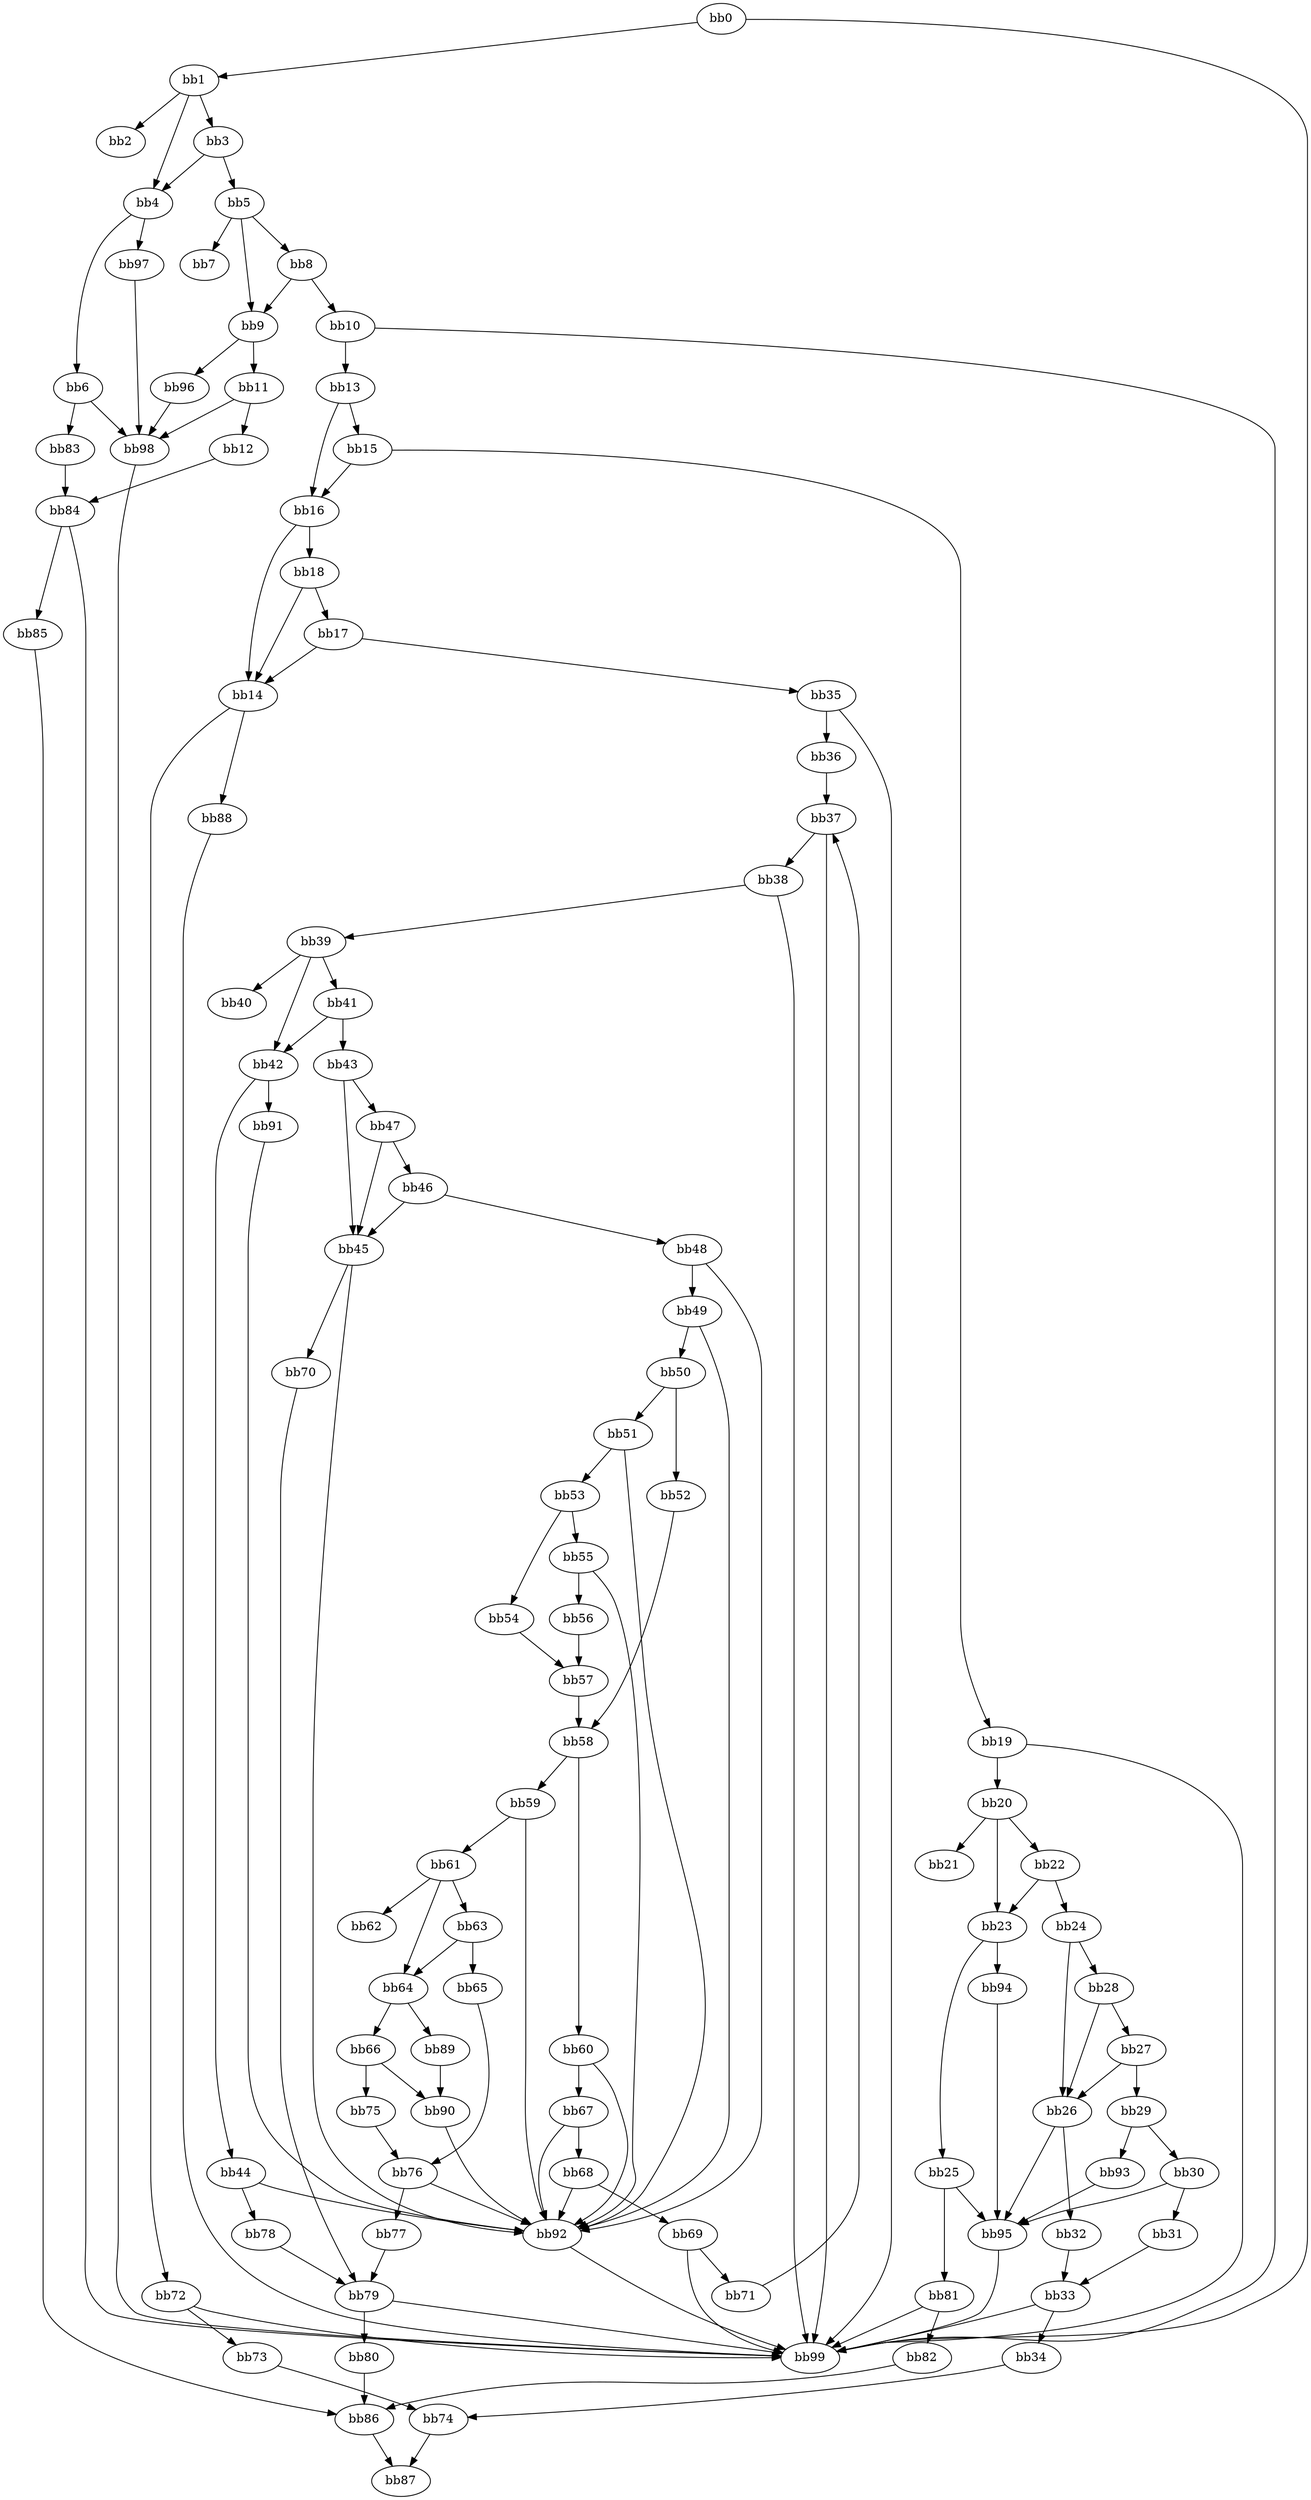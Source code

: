 digraph {
    0 [ label = "bb0\l" ]
    1 [ label = "bb1\l" ]
    2 [ label = "bb2\l" ]
    3 [ label = "bb3\l" ]
    4 [ label = "bb4\l" ]
    5 [ label = "bb5\l" ]
    6 [ label = "bb6\l" ]
    7 [ label = "bb7\l" ]
    8 [ label = "bb8\l" ]
    9 [ label = "bb9\l" ]
    10 [ label = "bb10\l" ]
    11 [ label = "bb11\l" ]
    12 [ label = "bb12\l" ]
    13 [ label = "bb13\l" ]
    14 [ label = "bb14\l" ]
    15 [ label = "bb15\l" ]
    16 [ label = "bb16\l" ]
    17 [ label = "bb17\l" ]
    18 [ label = "bb18\l" ]
    19 [ label = "bb19\l" ]
    20 [ label = "bb20\l" ]
    21 [ label = "bb21\l" ]
    22 [ label = "bb22\l" ]
    23 [ label = "bb23\l" ]
    24 [ label = "bb24\l" ]
    25 [ label = "bb25\l" ]
    26 [ label = "bb26\l" ]
    27 [ label = "bb27\l" ]
    28 [ label = "bb28\l" ]
    29 [ label = "bb29\l" ]
    30 [ label = "bb30\l" ]
    31 [ label = "bb31\l" ]
    32 [ label = "bb32\l" ]
    33 [ label = "bb33\l" ]
    34 [ label = "bb34\l" ]
    35 [ label = "bb35\l" ]
    36 [ label = "bb36\l" ]
    37 [ label = "bb37\l" ]
    38 [ label = "bb38\l" ]
    39 [ label = "bb39\l" ]
    40 [ label = "bb40\l" ]
    41 [ label = "bb41\l" ]
    42 [ label = "bb42\l" ]
    43 [ label = "bb43\l" ]
    44 [ label = "bb44\l" ]
    45 [ label = "bb45\l" ]
    46 [ label = "bb46\l" ]
    47 [ label = "bb47\l" ]
    48 [ label = "bb48\l" ]
    49 [ label = "bb49\l" ]
    50 [ label = "bb50\l" ]
    51 [ label = "bb51\l" ]
    52 [ label = "bb52\l" ]
    53 [ label = "bb53\l" ]
    54 [ label = "bb54\l" ]
    55 [ label = "bb55\l" ]
    56 [ label = "bb56\l" ]
    57 [ label = "bb57\l" ]
    58 [ label = "bb58\l" ]
    59 [ label = "bb59\l" ]
    60 [ label = "bb60\l" ]
    61 [ label = "bb61\l" ]
    62 [ label = "bb62\l" ]
    63 [ label = "bb63\l" ]
    64 [ label = "bb64\l" ]
    65 [ label = "bb65\l" ]
    66 [ label = "bb66\l" ]
    67 [ label = "bb67\l" ]
    68 [ label = "bb68\l" ]
    69 [ label = "bb69\l" ]
    70 [ label = "bb70\l" ]
    71 [ label = "bb71\l" ]
    72 [ label = "bb72\l" ]
    73 [ label = "bb73\l" ]
    74 [ label = "bb74\l" ]
    75 [ label = "bb75\l" ]
    76 [ label = "bb76\l" ]
    77 [ label = "bb77\l" ]
    78 [ label = "bb78\l" ]
    79 [ label = "bb79\l" ]
    80 [ label = "bb80\l" ]
    81 [ label = "bb81\l" ]
    82 [ label = "bb82\l" ]
    83 [ label = "bb83\l" ]
    84 [ label = "bb84\l" ]
    85 [ label = "bb85\l" ]
    86 [ label = "bb86\l" ]
    87 [ label = "bb87\l" ]
    88 [ label = "bb88\l" ]
    89 [ label = "bb89\l" ]
    90 [ label = "bb90\l" ]
    91 [ label = "bb91\l" ]
    92 [ label = "bb92\l" ]
    93 [ label = "bb93\l" ]
    94 [ label = "bb94\l" ]
    95 [ label = "bb95\l" ]
    96 [ label = "bb96\l" ]
    97 [ label = "bb97\l" ]
    98 [ label = "bb98\l" ]
    99 [ label = "bb99\l" ]
    0 -> 1 [ ]
    0 -> 99 [ ]
    1 -> 2 [ ]
    1 -> 3 [ ]
    1 -> 4 [ ]
    3 -> 4 [ ]
    3 -> 5 [ ]
    4 -> 6 [ ]
    4 -> 97 [ ]
    5 -> 7 [ ]
    5 -> 8 [ ]
    5 -> 9 [ ]
    6 -> 83 [ ]
    6 -> 98 [ ]
    8 -> 9 [ ]
    8 -> 10 [ ]
    9 -> 11 [ ]
    9 -> 96 [ ]
    10 -> 13 [ ]
    10 -> 99 [ ]
    11 -> 12 [ ]
    11 -> 98 [ ]
    12 -> 84 [ ]
    13 -> 15 [ ]
    13 -> 16 [ ]
    14 -> 72 [ ]
    14 -> 88 [ ]
    15 -> 16 [ ]
    15 -> 19 [ ]
    16 -> 14 [ ]
    16 -> 18 [ ]
    17 -> 14 [ ]
    17 -> 35 [ ]
    18 -> 14 [ ]
    18 -> 17 [ ]
    19 -> 20 [ ]
    19 -> 99 [ ]
    20 -> 21 [ ]
    20 -> 22 [ ]
    20 -> 23 [ ]
    22 -> 23 [ ]
    22 -> 24 [ ]
    23 -> 25 [ ]
    23 -> 94 [ ]
    24 -> 26 [ ]
    24 -> 28 [ ]
    25 -> 81 [ ]
    25 -> 95 [ ]
    26 -> 32 [ ]
    26 -> 95 [ ]
    27 -> 26 [ ]
    27 -> 29 [ ]
    28 -> 26 [ ]
    28 -> 27 [ ]
    29 -> 30 [ ]
    29 -> 93 [ ]
    30 -> 31 [ ]
    30 -> 95 [ ]
    31 -> 33 [ ]
    32 -> 33 [ ]
    33 -> 34 [ ]
    33 -> 99 [ ]
    34 -> 74 [ ]
    35 -> 36 [ ]
    35 -> 99 [ ]
    36 -> 37 [ ]
    37 -> 38 [ ]
    37 -> 99 [ ]
    38 -> 39 [ ]
    38 -> 99 [ ]
    39 -> 40 [ ]
    39 -> 41 [ ]
    39 -> 42 [ ]
    41 -> 42 [ ]
    41 -> 43 [ ]
    42 -> 44 [ ]
    42 -> 91 [ ]
    43 -> 45 [ ]
    43 -> 47 [ ]
    44 -> 78 [ ]
    44 -> 92 [ ]
    45 -> 70 [ ]
    45 -> 92 [ ]
    46 -> 45 [ ]
    46 -> 48 [ ]
    47 -> 45 [ ]
    47 -> 46 [ ]
    48 -> 49 [ ]
    48 -> 92 [ ]
    49 -> 50 [ ]
    49 -> 92 [ ]
    50 -> 51 [ ]
    50 -> 52 [ ]
    51 -> 53 [ ]
    51 -> 92 [ ]
    52 -> 58 [ ]
    53 -> 54 [ ]
    53 -> 55 [ ]
    54 -> 57 [ ]
    55 -> 56 [ ]
    55 -> 92 [ ]
    56 -> 57 [ ]
    57 -> 58 [ ]
    58 -> 59 [ ]
    58 -> 60 [ ]
    59 -> 61 [ ]
    59 -> 92 [ ]
    60 -> 67 [ ]
    60 -> 92 [ ]
    61 -> 62 [ ]
    61 -> 63 [ ]
    61 -> 64 [ ]
    63 -> 64 [ ]
    63 -> 65 [ ]
    64 -> 66 [ ]
    64 -> 89 [ ]
    65 -> 76 [ ]
    66 -> 75 [ ]
    66 -> 90 [ ]
    67 -> 68 [ ]
    67 -> 92 [ ]
    68 -> 69 [ ]
    68 -> 92 [ ]
    69 -> 71 [ ]
    69 -> 99 [ ]
    70 -> 79 [ ]
    71 -> 37 [ ]
    72 -> 73 [ ]
    72 -> 99 [ ]
    73 -> 74 [ ]
    74 -> 87 [ ]
    75 -> 76 [ ]
    76 -> 77 [ ]
    76 -> 92 [ ]
    77 -> 79 [ ]
    78 -> 79 [ ]
    79 -> 80 [ ]
    79 -> 99 [ ]
    80 -> 86 [ ]
    81 -> 82 [ ]
    81 -> 99 [ ]
    82 -> 86 [ ]
    83 -> 84 [ ]
    84 -> 85 [ ]
    84 -> 99 [ ]
    85 -> 86 [ ]
    86 -> 87 [ ]
    88 -> 99 [ ]
    89 -> 90 [ ]
    90 -> 92 [ ]
    91 -> 92 [ ]
    92 -> 99 [ ]
    93 -> 95 [ ]
    94 -> 95 [ ]
    95 -> 99 [ ]
    96 -> 98 [ ]
    97 -> 98 [ ]
    98 -> 99 [ ]
}

